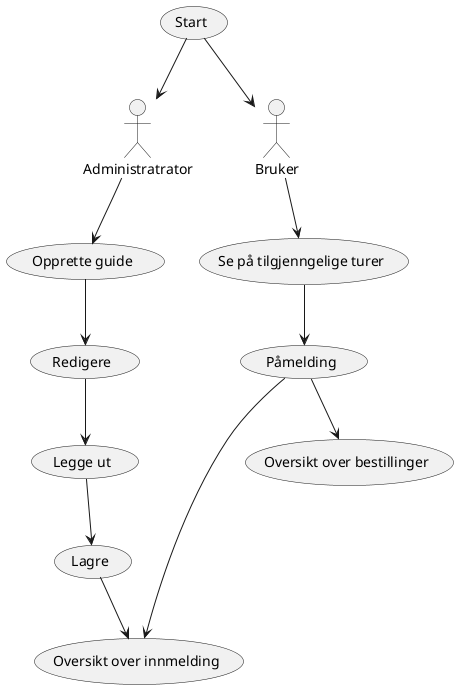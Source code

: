 @startuml
'https://plantuml.com/use-case-diagram

:Administratrator: as Admin
:Bruker:  as Bruker

(Start) --> (Admin)
(Start) --> (Bruker)

(Admin) --> (Opprette guide)
(Opprette guide) --> (Redigere)
(Redigere) --> (Legge ut)
(Legge ut) --> (Lagre)
(Lagre) --> (Oversikt over innmelding)

(Bruker) --> (Se på tilgjenngelige turer)
(Se på tilgjenngelige turer) --> (Påmelding)
(Påmelding) --> (Oversikt over innmelding)
(Påmelding) --> (Oversikt over bestillinger)


@enduml

